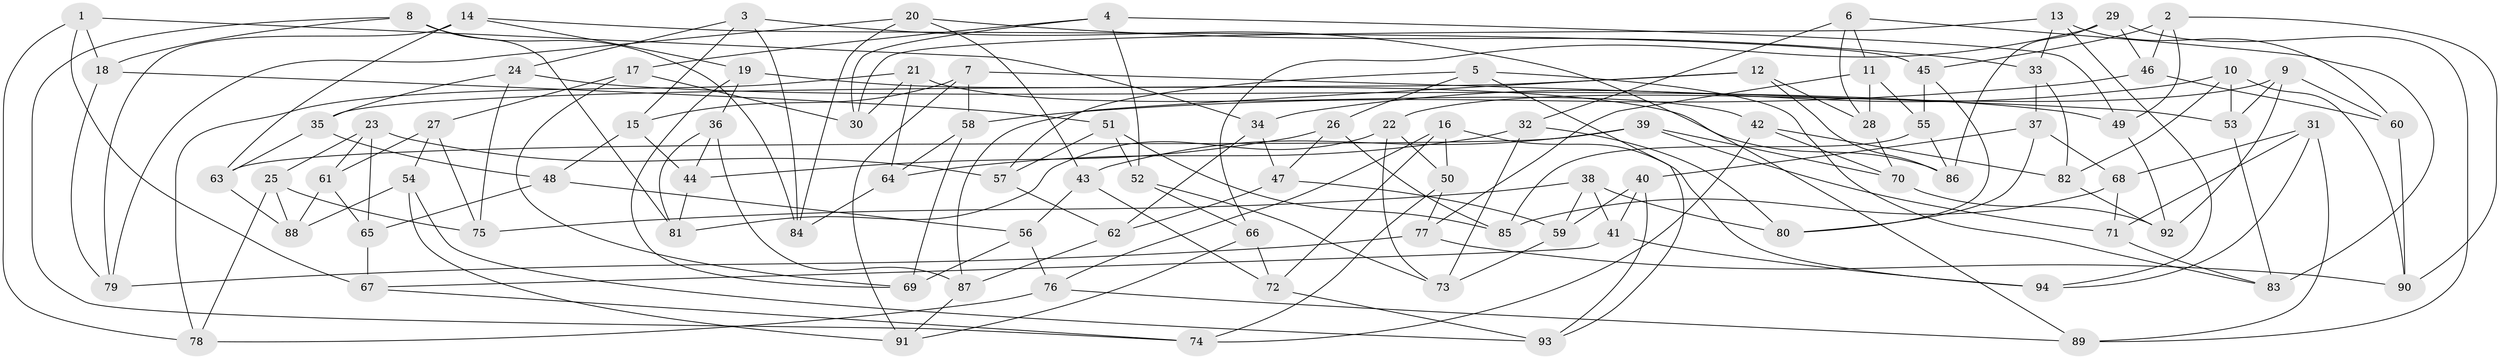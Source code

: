 // Generated by graph-tools (version 1.1) at 2025/58/03/09/25 04:58:22]
// undirected, 94 vertices, 188 edges
graph export_dot {
graph [start="1"]
  node [color=gray90,style=filled];
  1;
  2;
  3;
  4;
  5;
  6;
  7;
  8;
  9;
  10;
  11;
  12;
  13;
  14;
  15;
  16;
  17;
  18;
  19;
  20;
  21;
  22;
  23;
  24;
  25;
  26;
  27;
  28;
  29;
  30;
  31;
  32;
  33;
  34;
  35;
  36;
  37;
  38;
  39;
  40;
  41;
  42;
  43;
  44;
  45;
  46;
  47;
  48;
  49;
  50;
  51;
  52;
  53;
  54;
  55;
  56;
  57;
  58;
  59;
  60;
  61;
  62;
  63;
  64;
  65;
  66;
  67;
  68;
  69;
  70;
  71;
  72;
  73;
  74;
  75;
  76;
  77;
  78;
  79;
  80;
  81;
  82;
  83;
  84;
  85;
  86;
  87;
  88;
  89;
  90;
  91;
  92;
  93;
  94;
  1 -- 67;
  1 -- 78;
  1 -- 18;
  1 -- 34;
  2 -- 90;
  2 -- 46;
  2 -- 45;
  2 -- 49;
  3 -- 15;
  3 -- 84;
  3 -- 89;
  3 -- 24;
  4 -- 30;
  4 -- 17;
  4 -- 52;
  4 -- 49;
  5 -- 93;
  5 -- 83;
  5 -- 26;
  5 -- 57;
  6 -- 11;
  6 -- 83;
  6 -- 32;
  6 -- 28;
  7 -- 91;
  7 -- 53;
  7 -- 58;
  7 -- 15;
  8 -- 74;
  8 -- 18;
  8 -- 84;
  8 -- 81;
  9 -- 53;
  9 -- 92;
  9 -- 22;
  9 -- 60;
  10 -- 34;
  10 -- 82;
  10 -- 90;
  10 -- 53;
  11 -- 77;
  11 -- 55;
  11 -- 28;
  12 -- 35;
  12 -- 28;
  12 -- 87;
  12 -- 86;
  13 -- 30;
  13 -- 33;
  13 -- 60;
  13 -- 94;
  14 -- 19;
  14 -- 63;
  14 -- 79;
  14 -- 45;
  15 -- 48;
  15 -- 44;
  16 -- 50;
  16 -- 72;
  16 -- 76;
  16 -- 94;
  17 -- 27;
  17 -- 30;
  17 -- 69;
  18 -- 79;
  18 -- 51;
  19 -- 86;
  19 -- 69;
  19 -- 36;
  20 -- 84;
  20 -- 79;
  20 -- 43;
  20 -- 33;
  21 -- 42;
  21 -- 30;
  21 -- 78;
  21 -- 64;
  22 -- 50;
  22 -- 81;
  22 -- 73;
  23 -- 57;
  23 -- 25;
  23 -- 65;
  23 -- 61;
  24 -- 75;
  24 -- 49;
  24 -- 35;
  25 -- 78;
  25 -- 88;
  25 -- 75;
  26 -- 44;
  26 -- 85;
  26 -- 47;
  27 -- 61;
  27 -- 75;
  27 -- 54;
  28 -- 70;
  29 -- 89;
  29 -- 66;
  29 -- 46;
  29 -- 86;
  31 -- 89;
  31 -- 94;
  31 -- 68;
  31 -- 71;
  32 -- 64;
  32 -- 73;
  32 -- 80;
  33 -- 82;
  33 -- 37;
  34 -- 47;
  34 -- 62;
  35 -- 63;
  35 -- 48;
  36 -- 44;
  36 -- 87;
  36 -- 81;
  37 -- 80;
  37 -- 40;
  37 -- 68;
  38 -- 41;
  38 -- 59;
  38 -- 75;
  38 -- 80;
  39 -- 43;
  39 -- 71;
  39 -- 63;
  39 -- 70;
  40 -- 93;
  40 -- 59;
  40 -- 41;
  41 -- 67;
  41 -- 94;
  42 -- 82;
  42 -- 70;
  42 -- 74;
  43 -- 72;
  43 -- 56;
  44 -- 81;
  45 -- 55;
  45 -- 80;
  46 -- 58;
  46 -- 60;
  47 -- 62;
  47 -- 59;
  48 -- 65;
  48 -- 56;
  49 -- 92;
  50 -- 77;
  50 -- 74;
  51 -- 52;
  51 -- 57;
  51 -- 85;
  52 -- 73;
  52 -- 66;
  53 -- 83;
  54 -- 88;
  54 -- 93;
  54 -- 91;
  55 -- 85;
  55 -- 86;
  56 -- 69;
  56 -- 76;
  57 -- 62;
  58 -- 64;
  58 -- 69;
  59 -- 73;
  60 -- 90;
  61 -- 88;
  61 -- 65;
  62 -- 87;
  63 -- 88;
  64 -- 84;
  65 -- 67;
  66 -- 91;
  66 -- 72;
  67 -- 74;
  68 -- 71;
  68 -- 85;
  70 -- 92;
  71 -- 83;
  72 -- 93;
  76 -- 89;
  76 -- 78;
  77 -- 90;
  77 -- 79;
  82 -- 92;
  87 -- 91;
}
